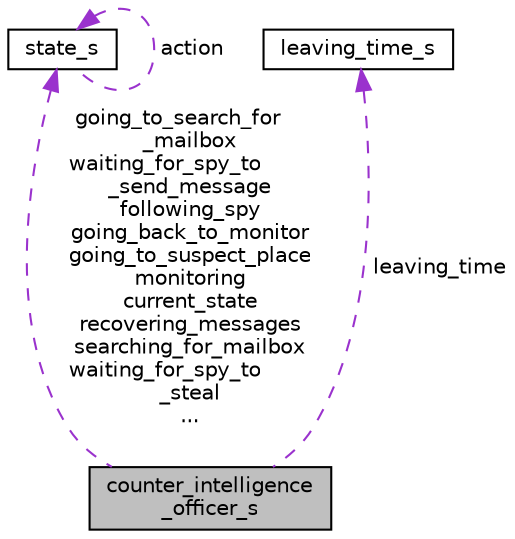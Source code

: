 digraph "counter_intelligence_officer_s"
{
 // LATEX_PDF_SIZE
  edge [fontname="Helvetica",fontsize="10",labelfontname="Helvetica",labelfontsize="10"];
  node [fontname="Helvetica",fontsize="10",shape=record];
  Node1 [label="counter_intelligence\l_officer_s",height=0.2,width=0.4,color="black", fillcolor="grey75", style="filled", fontcolor="black",tooltip="The counterintelligence_officer information."];
  Node2 -> Node1 [dir="back",color="darkorchid3",fontsize="10",style="dashed",label=" going_to_search_for\l_mailbox\nwaiting_for_spy_to\l_send_message\nfollowing_spy\ngoing_back_to_monitor\ngoing_to_suspect_place\nmonitoring\ncurrent_state\nrecovering_messages\nsearching_for_mailbox\nwaiting_for_spy_to\l_steal\n..." ,fontname="Helvetica"];
  Node2 [label="state_s",height=0.2,width=0.4,color="black", fillcolor="white", style="filled",URL="$d0/dd8/structstate__s.html",tooltip="Structure representing a state for a citizen."];
  Node2 -> Node2 [dir="back",color="darkorchid3",fontsize="10",style="dashed",label=" action" ,fontname="Helvetica"];
  Node3 -> Node1 [dir="back",color="darkorchid3",fontsize="10",style="dashed",label=" leaving_time" ,fontname="Helvetica"];
  Node3 [label="leaving_time_s",height=0.2,width=0.4,color="black", fillcolor="white", style="filled",URL="$d2/d77/structleaving__time__s.html",tooltip="Structure representing leaving time."];
}

